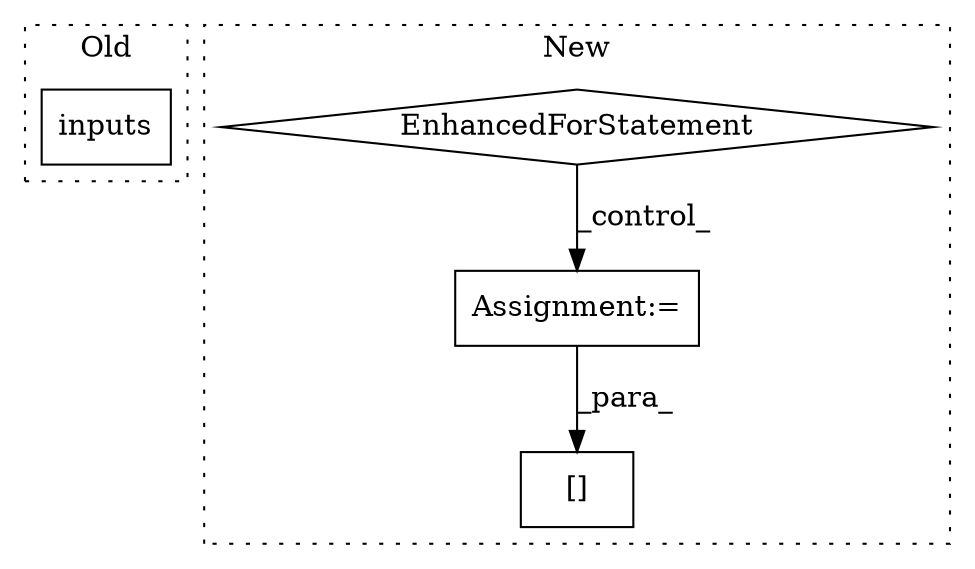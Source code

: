 digraph G {
subgraph cluster0 {
1 [label="inputs" a="32" s="17253" l="8" shape="box"];
label = "Old";
style="dotted";
}
subgraph cluster1 {
2 [label="[]" a="2" s="18109,18141" l="22,1" shape="box"];
3 [label="Assignment:=" a="7" s="18048" l="1" shape="box"];
4 [label="EnhancedForStatement" a="70" s="17883,18018" l="73,2" shape="diamond"];
label = "New";
style="dotted";
}
3 -> 2 [label="_para_"];
4 -> 3 [label="_control_"];
}